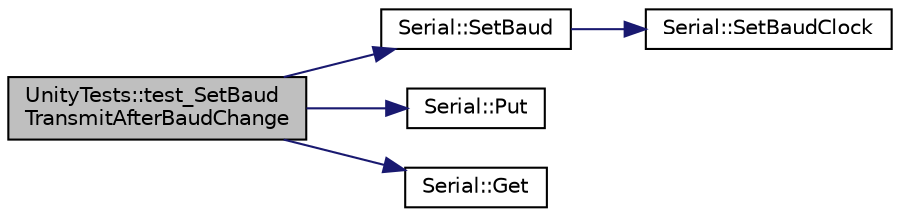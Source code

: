 digraph "UnityTests::test_SetBaudTransmitAfterBaudChange"
{
  edge [fontname="Helvetica",fontsize="10",labelfontname="Helvetica",labelfontsize="10"];
  node [fontname="Helvetica",fontsize="10",shape=record];
  rankdir="LR";
  Node1 [label="UnityTests::test_SetBaud\lTransmitAfterBaudChange",height=0.2,width=0.4,color="black", fillcolor="grey75", style="filled" fontcolor="black"];
  Node1 -> Node2 [color="midnightblue",fontsize="10",style="solid",fontname="Helvetica"];
  Node2 [label="Serial::SetBaud",height=0.2,width=0.4,color="black", fillcolor="white", style="filled",URL="$classSerial.html#a0e229832a2ae4e04d3423c2e745cb975",tooltip="Does a live update of the baud rate in the Serial engine."];
  Node2 -> Node3 [color="midnightblue",fontsize="10",style="solid",fontname="Helvetica"];
  Node3 [label="Serial::SetBaudClock",height=0.2,width=0.4,color="black", fillcolor="white", style="filled",URL="$classSerial.html#a174ece60e6a8245422bb9ac27d8edcd8",tooltip="Does a live update of the baud rate in the Serial engine."];
  Node1 -> Node4 [color="midnightblue",fontsize="10",style="solid",fontname="Helvetica"];
  Node4 [label="Serial::Put",height=0.2,width=0.4,color="black", fillcolor="white", style="filled",URL="$classSerial.html#a9cc9f1300669c411690390b0399db3e9",tooltip="Transmit a single character."];
  Node1 -> Node5 [color="midnightblue",fontsize="10",style="solid",fontname="Helvetica"];
  Node5 [label="Serial::Get",height=0.2,width=0.4,color="black", fillcolor="white", style="filled",URL="$classSerial.html#a9ff80fa40c5fd0d6528b1de41b85d6fd",tooltip="Receive a byte (wait) or timeout."];
}
